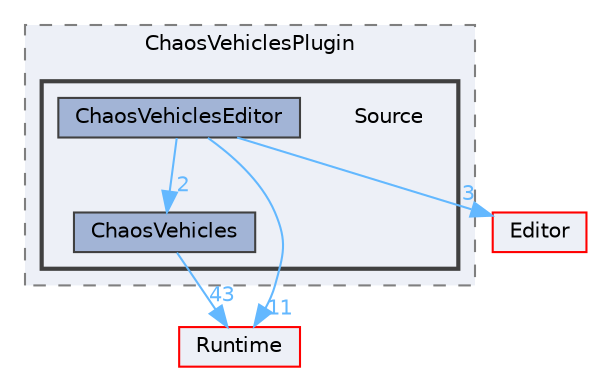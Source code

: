 digraph "Source"
{
 // INTERACTIVE_SVG=YES
 // LATEX_PDF_SIZE
  bgcolor="transparent";
  edge [fontname=Helvetica,fontsize=10,labelfontname=Helvetica,labelfontsize=10];
  node [fontname=Helvetica,fontsize=10,shape=box,height=0.2,width=0.4];
  compound=true
  subgraph clusterdir_97d7f61581c8e14a9145f1be7ee2fbb3 {
    graph [ bgcolor="#edf0f7", pencolor="grey50", label="ChaosVehiclesPlugin", fontname=Helvetica,fontsize=10 style="filled,dashed", URL="dir_97d7f61581c8e14a9145f1be7ee2fbb3.html",tooltip=""]
  subgraph clusterdir_d88925d866f726df815797a405d8f3fd {
    graph [ bgcolor="#edf0f7", pencolor="grey25", label="", fontname=Helvetica,fontsize=10 style="filled,bold", URL="dir_d88925d866f726df815797a405d8f3fd.html",tooltip=""]
    dir_d88925d866f726df815797a405d8f3fd [shape=plaintext, label="Source"];
  dir_245e4481f68e06f7a7d463910ecae29a [label="ChaosVehicles", fillcolor="#a2b4d6", color="grey25", style="filled", URL="dir_245e4481f68e06f7a7d463910ecae29a.html",tooltip=""];
  dir_6a32b34b74ca65847afa2d36d95bf409 [label="ChaosVehiclesEditor", fillcolor="#a2b4d6", color="grey25", style="filled", URL="dir_6a32b34b74ca65847afa2d36d95bf409.html",tooltip=""];
  }
  }
  dir_7536b172fbd480bfd146a1b1acd6856b [label="Runtime", fillcolor="#edf0f7", color="red", style="filled", URL="dir_7536b172fbd480bfd146a1b1acd6856b.html",tooltip=""];
  dir_b26507eead720464ba2ac6bbc6dcec5f [label="Editor", fillcolor="#edf0f7", color="red", style="filled", URL="dir_b26507eead720464ba2ac6bbc6dcec5f.html",tooltip=""];
  dir_245e4481f68e06f7a7d463910ecae29a->dir_7536b172fbd480bfd146a1b1acd6856b [headlabel="43", labeldistance=1.5 headhref="dir_000168_000984.html" href="dir_000168_000984.html" color="steelblue1" fontcolor="steelblue1"];
  dir_6a32b34b74ca65847afa2d36d95bf409->dir_7536b172fbd480bfd146a1b1acd6856b [headlabel="11", labeldistance=1.5 headhref="dir_000169_000984.html" href="dir_000169_000984.html" color="steelblue1" fontcolor="steelblue1"];
  dir_6a32b34b74ca65847afa2d36d95bf409->dir_b26507eead720464ba2ac6bbc6dcec5f [headlabel="3", labeldistance=1.5 headhref="dir_000169_000357.html" href="dir_000169_000357.html" color="steelblue1" fontcolor="steelblue1"];
  dir_6a32b34b74ca65847afa2d36d95bf409->dir_245e4481f68e06f7a7d463910ecae29a [headlabel="2", labeldistance=1.5 headhref="dir_000169_000168.html" href="dir_000169_000168.html" color="steelblue1" fontcolor="steelblue1"];
}

